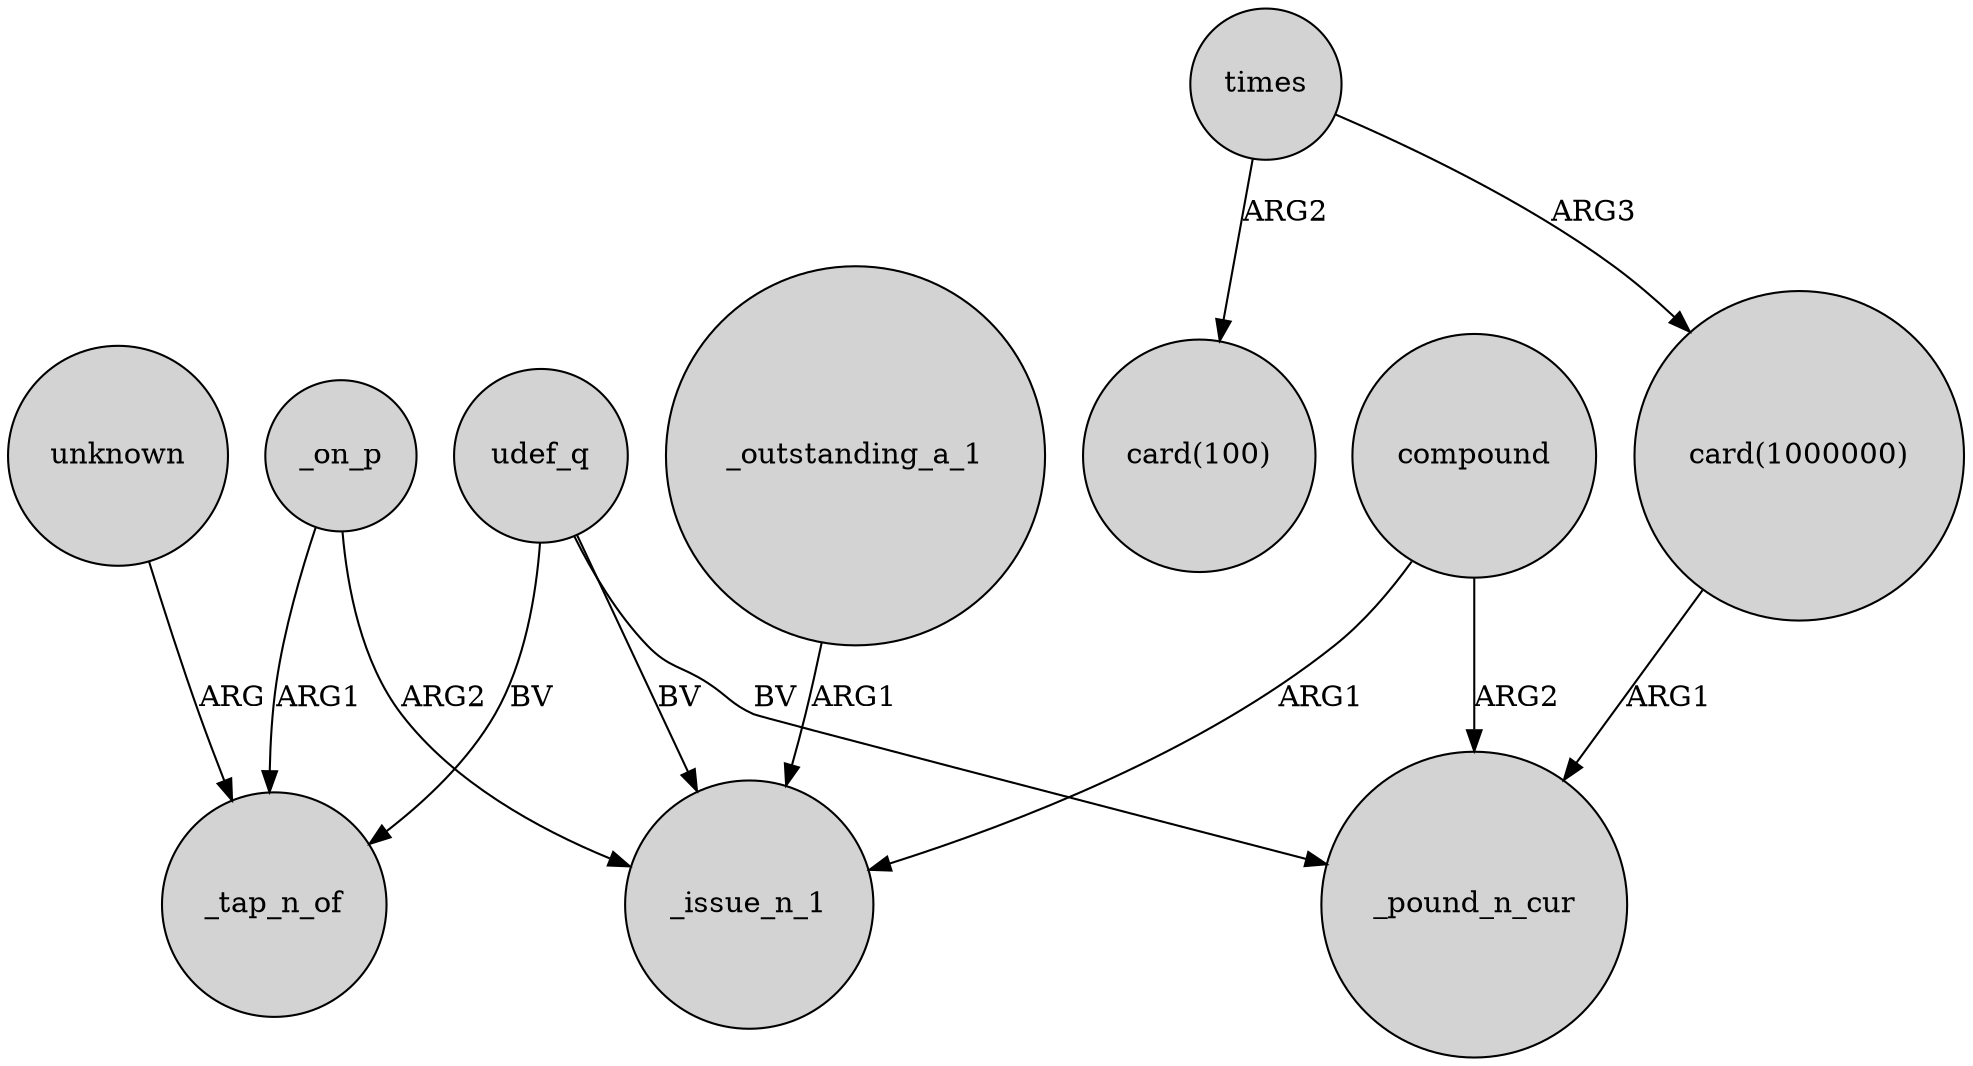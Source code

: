 digraph {
	node [shape=circle style=filled]
	udef_q -> _tap_n_of [label=BV]
	_on_p -> _issue_n_1 [label=ARG2]
	_on_p -> _tap_n_of [label=ARG1]
	compound -> _pound_n_cur [label=ARG2]
	udef_q -> _pound_n_cur [label=BV]
	times -> "card(1000000)" [label=ARG3]
	times -> "card(100)" [label=ARG2]
	udef_q -> _issue_n_1 [label=BV]
	_outstanding_a_1 -> _issue_n_1 [label=ARG1]
	"card(1000000)" -> _pound_n_cur [label=ARG1]
	compound -> _issue_n_1 [label=ARG1]
	unknown -> _tap_n_of [label=ARG]
}
